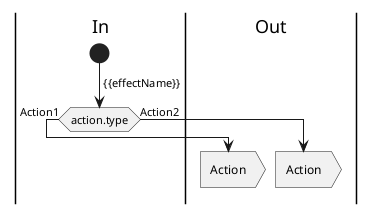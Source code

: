 @startuml
|In|
start
-> {{effectName}};
if (action.type) then (Action1)
  |Out|
  :Action>
else (Action2)
  :Action>
endif
detach
@enduml
